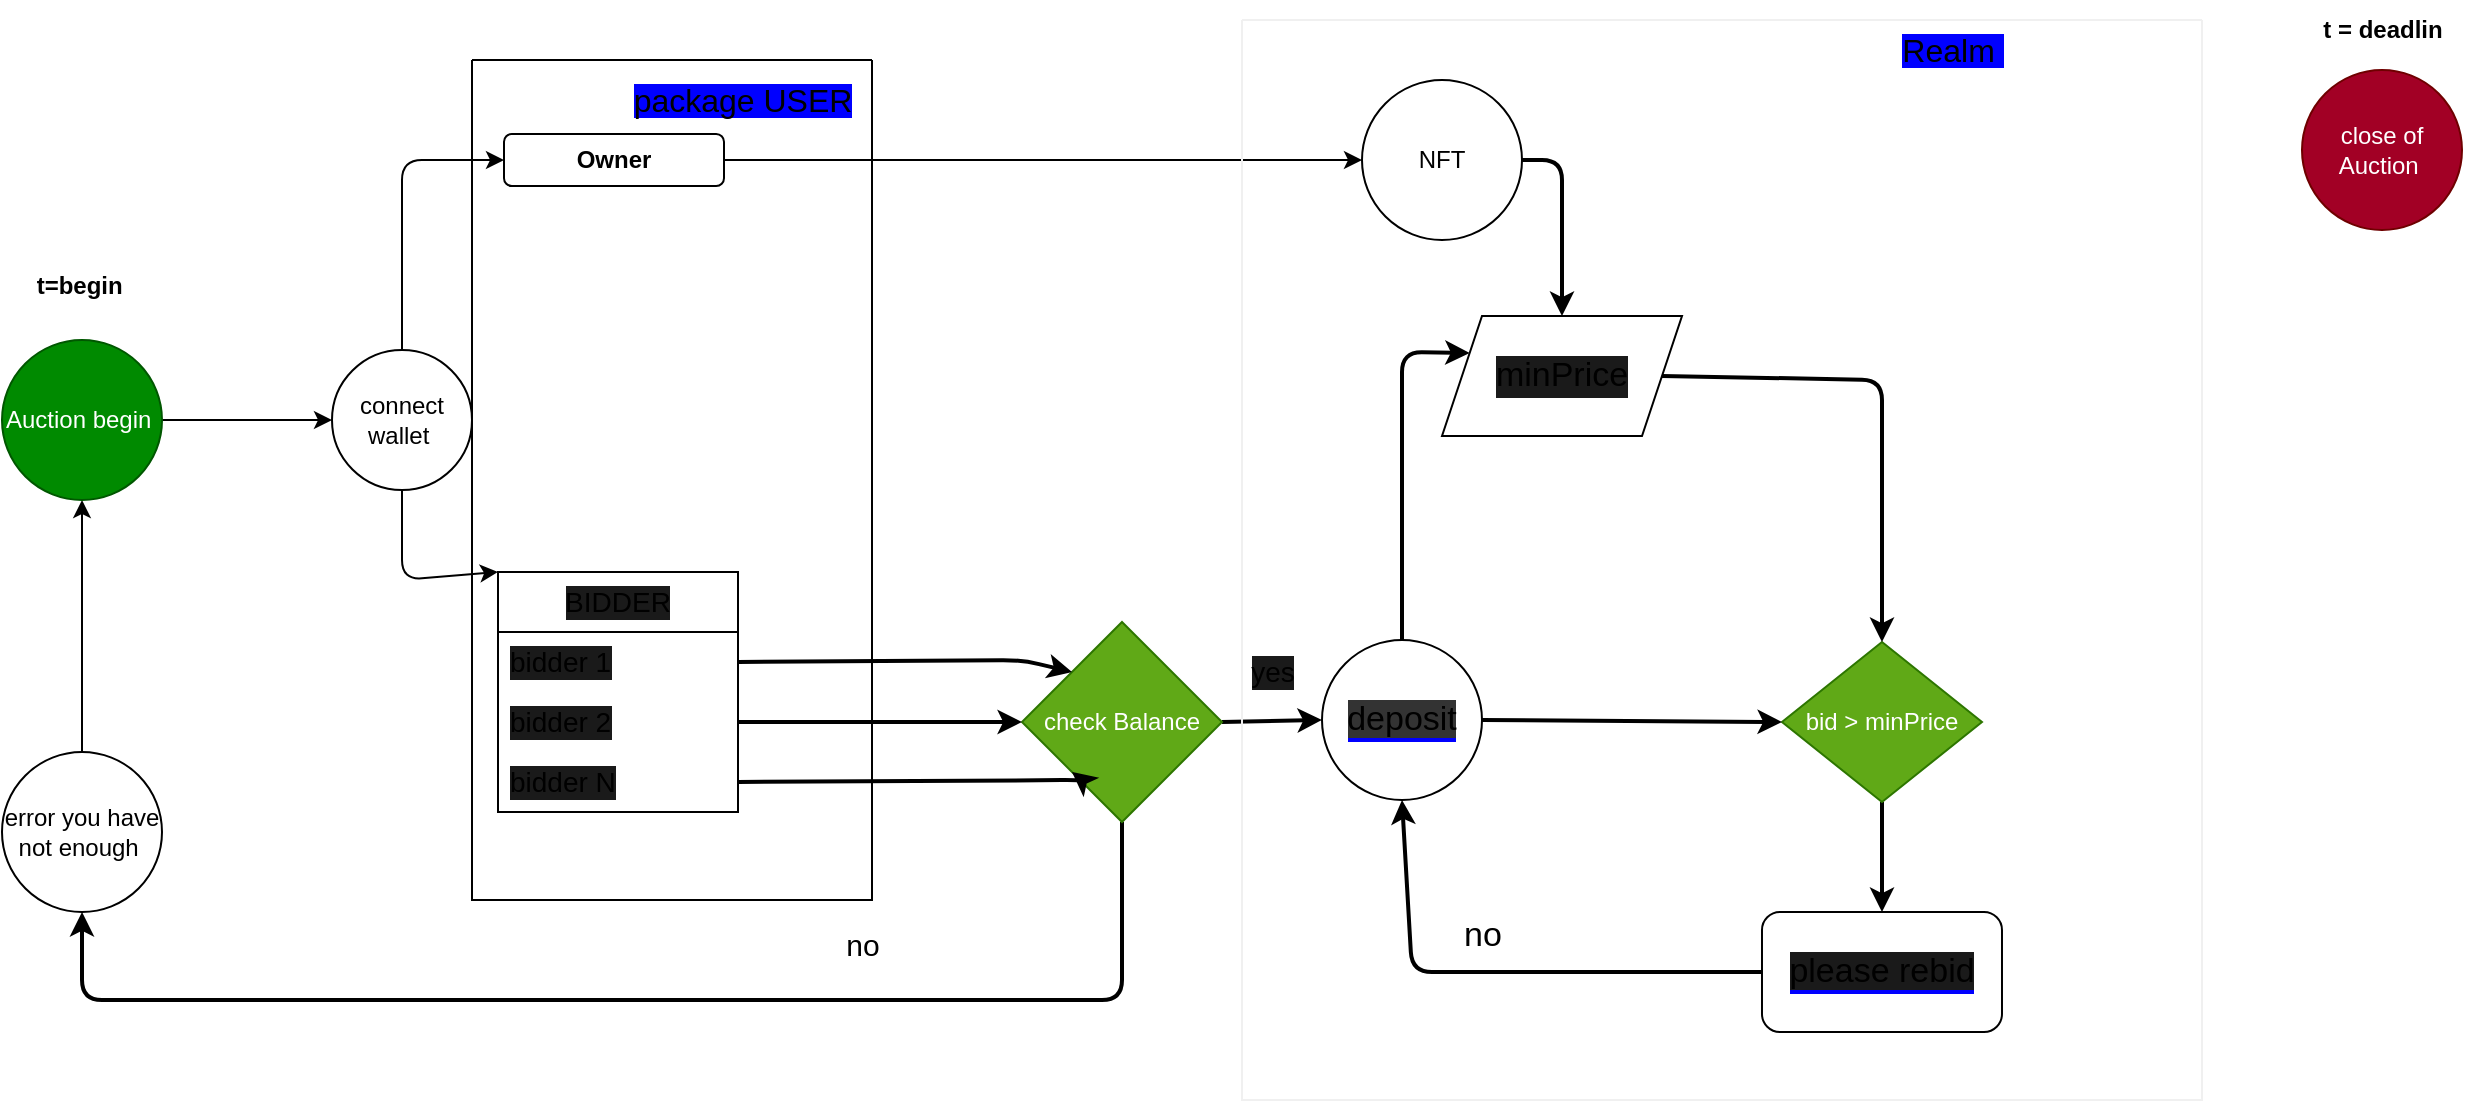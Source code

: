 <mxfile>
    <diagram id="QLp7b73ZQBYeHIeEDoCH" name="Page-1">
        <mxGraphModel dx="1856" dy="735" grid="1" gridSize="10" guides="1" tooltips="1" connect="1" arrows="1" fold="1" page="1" pageScale="1" pageWidth="3300" pageHeight="4681" math="0" shadow="0">
            <root>
                <mxCell id="0"/>
                <mxCell id="1" parent="0"/>
                <mxCell id="163" style="edgeStyle=none;html=1;exitX=0.5;exitY=1;exitDx=0;exitDy=0;entryX=0.5;entryY=1;entryDx=0;entryDy=0;startArrow=none;" parent="1" source="164" target="138" edge="1">
                    <mxGeometry relative="1" as="geometry">
                        <Array as="points"/>
                    </mxGeometry>
                </mxCell>
                <mxCell id="140" style="edgeStyle=none;html=1;exitX=1;exitY=0.5;exitDx=0;exitDy=0;" parent="1" source="138" target="139" edge="1">
                    <mxGeometry relative="1" as="geometry"/>
                </mxCell>
                <mxCell id="138" value="Auction begin&amp;nbsp;" style="ellipse;whiteSpace=wrap;html=1;aspect=fixed;fillColor=#008a00;fontColor=#ffffff;strokeColor=#005700;" parent="1" vertex="1">
                    <mxGeometry x="1150" y="880" width="80" height="80" as="geometry"/>
                </mxCell>
                <mxCell id="157" style="edgeStyle=none;html=1;exitX=0.5;exitY=1;exitDx=0;exitDy=0;entryX=0;entryY=0;entryDx=0;entryDy=0;" parent="1" source="139" target="204" edge="1">
                    <mxGeometry relative="1" as="geometry">
                        <mxPoint x="1370" y="1046" as="targetPoint"/>
                        <Array as="points">
                            <mxPoint x="1350" y="1000"/>
                        </Array>
                    </mxGeometry>
                </mxCell>
                <mxCell id="158" style="edgeStyle=none;html=1;exitX=0.5;exitY=0;exitDx=0;exitDy=0;entryX=0;entryY=0.5;entryDx=0;entryDy=0;" parent="1" source="139" target="146" edge="1">
                    <mxGeometry relative="1" as="geometry">
                        <Array as="points">
                            <mxPoint x="1350" y="790"/>
                        </Array>
                    </mxGeometry>
                </mxCell>
                <mxCell id="139" value="connect wallet&amp;nbsp;" style="ellipse;whiteSpace=wrap;html=1;aspect=fixed;" parent="1" vertex="1">
                    <mxGeometry x="1315" y="885" width="70" height="70" as="geometry"/>
                </mxCell>
                <mxCell id="143" value="close of Auction&amp;nbsp;" style="ellipse;whiteSpace=wrap;html=1;aspect=fixed;fillColor=#a20025;fontColor=#ffffff;strokeColor=#6F0000;" parent="1" vertex="1">
                    <mxGeometry x="2300" y="745" width="80" height="80" as="geometry"/>
                </mxCell>
                <mxCell id="144" value="&lt;b&gt;t = deadlin&lt;/b&gt;" style="text;html=1;align=center;verticalAlign=middle;resizable=0;points=[];autosize=1;strokeColor=none;fillColor=none;" parent="1" vertex="1">
                    <mxGeometry x="2300" y="710" width="80" height="30" as="geometry"/>
                </mxCell>
                <mxCell id="145" value="&lt;b&gt;t=begin&amp;nbsp;&lt;/b&gt;" style="text;html=1;align=center;verticalAlign=middle;resizable=0;points=[];autosize=1;strokeColor=none;fillColor=none;" parent="1" vertex="1">
                    <mxGeometry x="1155" y="838" width="70" height="30" as="geometry"/>
                </mxCell>
                <mxCell id="176" style="edgeStyle=none;html=1;exitX=1;exitY=0.5;exitDx=0;exitDy=0;fontSize=17;entryX=0;entryY=0.5;entryDx=0;entryDy=0;" parent="1" source="146" target="181" edge="1">
                    <mxGeometry relative="1" as="geometry">
                        <mxPoint x="1640.001" y="791.718" as="targetPoint"/>
                    </mxGeometry>
                </mxCell>
                <mxCell id="146" value="&lt;b&gt;Owner&lt;/b&gt;" style="rounded=1;whiteSpace=wrap;html=1;" parent="1" vertex="1">
                    <mxGeometry x="1401" y="777" width="110" height="26" as="geometry"/>
                </mxCell>
                <mxCell id="164" value="error you have not enough&amp;nbsp;" style="ellipse;whiteSpace=wrap;html=1;aspect=fixed;" parent="1" vertex="1">
                    <mxGeometry x="1150" y="1086" width="80" height="80" as="geometry"/>
                </mxCell>
                <mxCell id="167" value="&lt;font style=&quot;font-size: 15px;&quot;&gt;no&lt;/font&gt;" style="text;html=1;align=center;verticalAlign=middle;resizable=0;points=[];autosize=1;strokeColor=none;fillColor=none;" parent="1" vertex="1">
                    <mxGeometry x="1560" y="1167" width="40" height="30" as="geometry"/>
                </mxCell>
                <mxCell id="182" style="edgeStyle=none;html=1;entryX=0.5;entryY=1;entryDx=0;entryDy=0;strokeWidth=2;fontSize=17;" parent="1" source="180" target="164" edge="1">
                    <mxGeometry relative="1" as="geometry">
                        <Array as="points">
                            <mxPoint x="1710" y="1210"/>
                            <mxPoint x="1190" y="1210"/>
                        </Array>
                    </mxGeometry>
                </mxCell>
                <mxCell id="186" style="edgeStyle=none;html=1;exitX=1;exitY=0.5;exitDx=0;exitDy=0;entryX=0;entryY=0.5;entryDx=0;entryDy=0;strokeWidth=2;fontSize=17;" parent="1" source="180" target="184" edge="1">
                    <mxGeometry relative="1" as="geometry"/>
                </mxCell>
                <mxCell id="180" value="check Balance" style="rhombus;whiteSpace=wrap;html=1;fillColor=#60a917;fontColor=#ffffff;strokeColor=#2D7600;" parent="1" vertex="1">
                    <mxGeometry x="1660" y="1021" width="100" height="100" as="geometry"/>
                </mxCell>
                <mxCell id="223" style="edgeStyle=none;html=1;exitX=1;exitY=0.5;exitDx=0;exitDy=0;strokeWidth=2;fontSize=16;" parent="1" source="181" target="196" edge="1">
                    <mxGeometry relative="1" as="geometry">
                        <Array as="points">
                            <mxPoint x="1930" y="790"/>
                        </Array>
                    </mxGeometry>
                </mxCell>
                <mxCell id="181" value="NFT" style="ellipse;whiteSpace=wrap;html=1;rounded=1;" parent="1" vertex="1">
                    <mxGeometry x="1830" y="750" width="80" height="80" as="geometry"/>
                </mxCell>
                <mxCell id="188" style="edgeStyle=none;html=1;exitX=0.5;exitY=1;exitDx=0;exitDy=0;strokeWidth=2;fontSize=17;" parent="1" source="183" target="189" edge="1">
                    <mxGeometry relative="1" as="geometry">
                        <mxPoint x="1989.667" y="1155" as="targetPoint"/>
                    </mxGeometry>
                </mxCell>
                <mxCell id="183" value="bid &amp;gt; minPrice" style="rhombus;whiteSpace=wrap;html=1;fillColor=#60a917;fontColor=#ffffff;strokeColor=#2D7600;" parent="1" vertex="1">
                    <mxGeometry x="2040" y="1031" width="100" height="80" as="geometry"/>
                </mxCell>
                <mxCell id="187" style="edgeStyle=none;html=1;exitX=1;exitY=0.5;exitDx=0;exitDy=0;entryX=0;entryY=0.5;entryDx=0;entryDy=0;strokeWidth=2;fontSize=17;" parent="1" source="184" target="183" edge="1">
                    <mxGeometry relative="1" as="geometry"/>
                </mxCell>
                <mxCell id="224" style="edgeStyle=none;html=1;exitX=0.5;exitY=0;exitDx=0;exitDy=0;entryX=0;entryY=0.25;entryDx=0;entryDy=0;strokeWidth=2;fontSize=16;" parent="1" source="184" target="196" edge="1">
                    <mxGeometry relative="1" as="geometry">
                        <Array as="points">
                            <mxPoint x="1850" y="886"/>
                        </Array>
                    </mxGeometry>
                </mxCell>
                <mxCell id="184" value="&lt;span style=&quot;background-color: rgb(51, 51, 51);&quot;&gt;deposit&lt;/span&gt;" style="ellipse;whiteSpace=wrap;html=1;aspect=fixed;labelBackgroundColor=#0000FF;strokeWidth=1;fontSize=17;" parent="1" vertex="1">
                    <mxGeometry x="1810" y="1030" width="80" height="80" as="geometry"/>
                </mxCell>
                <mxCell id="216" style="edgeStyle=none;html=1;exitX=0;exitY=0.5;exitDx=0;exitDy=0;entryX=0.5;entryY=1;entryDx=0;entryDy=0;strokeWidth=2;fontSize=15;" parent="1" source="189" target="184" edge="1">
                    <mxGeometry relative="1" as="geometry">
                        <Array as="points">
                            <mxPoint x="1855" y="1196"/>
                        </Array>
                    </mxGeometry>
                </mxCell>
                <mxCell id="189" value="&lt;span style=&quot;background-color: rgb(26, 26, 26);&quot;&gt;please rebid&lt;/span&gt;" style="rounded=1;whiteSpace=wrap;html=1;labelBackgroundColor=#0000FF;strokeWidth=1;fontSize=17;" parent="1" vertex="1">
                    <mxGeometry x="2029.997" y="1166" width="120" height="60" as="geometry"/>
                </mxCell>
                <mxCell id="198" value="no" style="text;html=1;align=center;verticalAlign=middle;resizable=0;points=[];autosize=1;strokeColor=none;fillColor=none;fontSize=17;" parent="1" vertex="1">
                    <mxGeometry x="1870" y="1163" width="40" height="30" as="geometry"/>
                </mxCell>
                <mxCell id="204" value="BIDDER" style="swimlane;fontStyle=0;childLayout=stackLayout;horizontal=1;startSize=30;horizontalStack=0;resizeParent=1;resizeParentMax=0;resizeLast=0;collapsible=1;marginBottom=0;whiteSpace=wrap;html=1;labelBackgroundColor=#1A1A1A;strokeWidth=1;fontSize=14;" parent="1" vertex="1">
                    <mxGeometry x="1398" y="996" width="120" height="120" as="geometry"/>
                </mxCell>
                <mxCell id="205" value="bidder 1" style="text;strokeColor=none;fillColor=none;align=left;verticalAlign=middle;spacingLeft=4;spacingRight=4;overflow=hidden;points=[[0,0.5],[1,0.5]];portConstraint=eastwest;rotatable=0;whiteSpace=wrap;html=1;labelBackgroundColor=#1A1A1A;strokeWidth=1;fontSize=14;" parent="204" vertex="1">
                    <mxGeometry y="30" width="120" height="30" as="geometry"/>
                </mxCell>
                <mxCell id="206" value="bidder 2" style="text;strokeColor=none;fillColor=none;align=left;verticalAlign=middle;spacingLeft=4;spacingRight=4;overflow=hidden;points=[[0,0.5],[1,0.5]];portConstraint=eastwest;rotatable=0;whiteSpace=wrap;html=1;labelBackgroundColor=#1A1A1A;strokeWidth=1;fontSize=14;" parent="204" vertex="1">
                    <mxGeometry y="60" width="120" height="30" as="geometry"/>
                </mxCell>
                <mxCell id="207" value="bidder N" style="text;strokeColor=none;fillColor=none;align=left;verticalAlign=middle;spacingLeft=4;spacingRight=4;overflow=hidden;points=[[0,0.5],[1,0.5]];portConstraint=eastwest;rotatable=0;whiteSpace=wrap;html=1;labelBackgroundColor=#1A1A1A;strokeWidth=1;fontSize=14;" parent="204" vertex="1">
                    <mxGeometry y="90" width="120" height="30" as="geometry"/>
                </mxCell>
                <mxCell id="211" style="edgeStyle=none;html=1;exitX=1;exitY=0.5;exitDx=0;exitDy=0;entryX=0;entryY=0;entryDx=0;entryDy=0;strokeWidth=2;fontSize=14;" parent="1" source="205" target="180" edge="1">
                    <mxGeometry relative="1" as="geometry">
                        <Array as="points">
                            <mxPoint x="1660" y="1040"/>
                        </Array>
                    </mxGeometry>
                </mxCell>
                <mxCell id="212" style="edgeStyle=none;html=1;exitX=1;exitY=0.5;exitDx=0;exitDy=0;entryX=0;entryY=0.5;entryDx=0;entryDy=0;strokeWidth=2;fontSize=14;" parent="1" source="206" target="180" edge="1">
                    <mxGeometry relative="1" as="geometry"/>
                </mxCell>
                <mxCell id="214" value="yes" style="text;html=1;align=center;verticalAlign=middle;resizable=0;points=[];autosize=1;strokeColor=none;fillColor=none;fontSize=14;labelBackgroundColor=#1A1A1A;strokeWidth=1;" parent="1" vertex="1">
                    <mxGeometry x="1760" y="1031" width="50" height="30" as="geometry"/>
                </mxCell>
                <mxCell id="215" style="edgeStyle=none;html=1;exitX=1;exitY=0.5;exitDx=0;exitDy=0;entryX=0;entryY=1;entryDx=0;entryDy=0;strokeWidth=2;fontSize=15;" parent="1" source="207" target="180" edge="1">
                    <mxGeometry relative="1" as="geometry">
                        <Array as="points">
                            <mxPoint x="1690" y="1100"/>
                        </Array>
                    </mxGeometry>
                </mxCell>
                <mxCell id="219" value="" style="swimlane;startSize=0;labelBackgroundColor=#1A1A1A;strokeWidth=1;fontSize=15;" parent="1" vertex="1">
                    <mxGeometry x="1385" y="740" width="200" height="420" as="geometry"/>
                </mxCell>
                <mxCell id="220" value="&lt;font style=&quot;font-size: 16px; background-color: rgb(0, 0, 255);&quot;&gt;package USER&lt;/font&gt;" style="text;html=1;align=center;verticalAlign=middle;resizable=0;points=[];autosize=1;strokeColor=none;fillColor=none;fontSize=15;" parent="1" vertex="1">
                    <mxGeometry x="1455" y="745" width="130" height="30" as="geometry"/>
                </mxCell>
                <mxCell id="221" value="" style="swimlane;startSize=0;labelBackgroundColor=#0000FF;strokeWidth=1;fontSize=16;strokeColor=#F0F0F0;" parent="1" vertex="1">
                    <mxGeometry x="1770" y="720" width="480" height="540" as="geometry"/>
                </mxCell>
                <mxCell id="196" value="minPrice" style="shape=parallelogram;perimeter=parallelogramPerimeter;whiteSpace=wrap;html=1;fixedSize=1;labelBackgroundColor=#1A1A1A;strokeWidth=1;fontSize=17;" parent="221" vertex="1">
                    <mxGeometry x="100" y="148" width="120" height="60" as="geometry"/>
                </mxCell>
                <mxCell id="225" value="&lt;span style=&quot;background-color: rgb(0, 0, 255);&quot;&gt;Realm&amp;nbsp;&lt;/span&gt;" style="text;html=1;align=center;verticalAlign=middle;resizable=0;points=[];autosize=1;strokeColor=none;fillColor=none;fontSize=16;" parent="221" vertex="1">
                    <mxGeometry x="320" width="70" height="30" as="geometry"/>
                </mxCell>
                <mxCell id="222" style="edgeStyle=none;html=1;exitX=1;exitY=0.5;exitDx=0;exitDy=0;strokeWidth=2;fontSize=16;entryX=0.5;entryY=0;entryDx=0;entryDy=0;" parent="1" source="196" target="183" edge="1">
                    <mxGeometry relative="1" as="geometry">
                        <mxPoint x="2080" y="898.667" as="targetPoint"/>
                        <Array as="points">
                            <mxPoint x="2090" y="900"/>
                        </Array>
                    </mxGeometry>
                </mxCell>
            </root>
        </mxGraphModel>
    </diagram>
</mxfile>